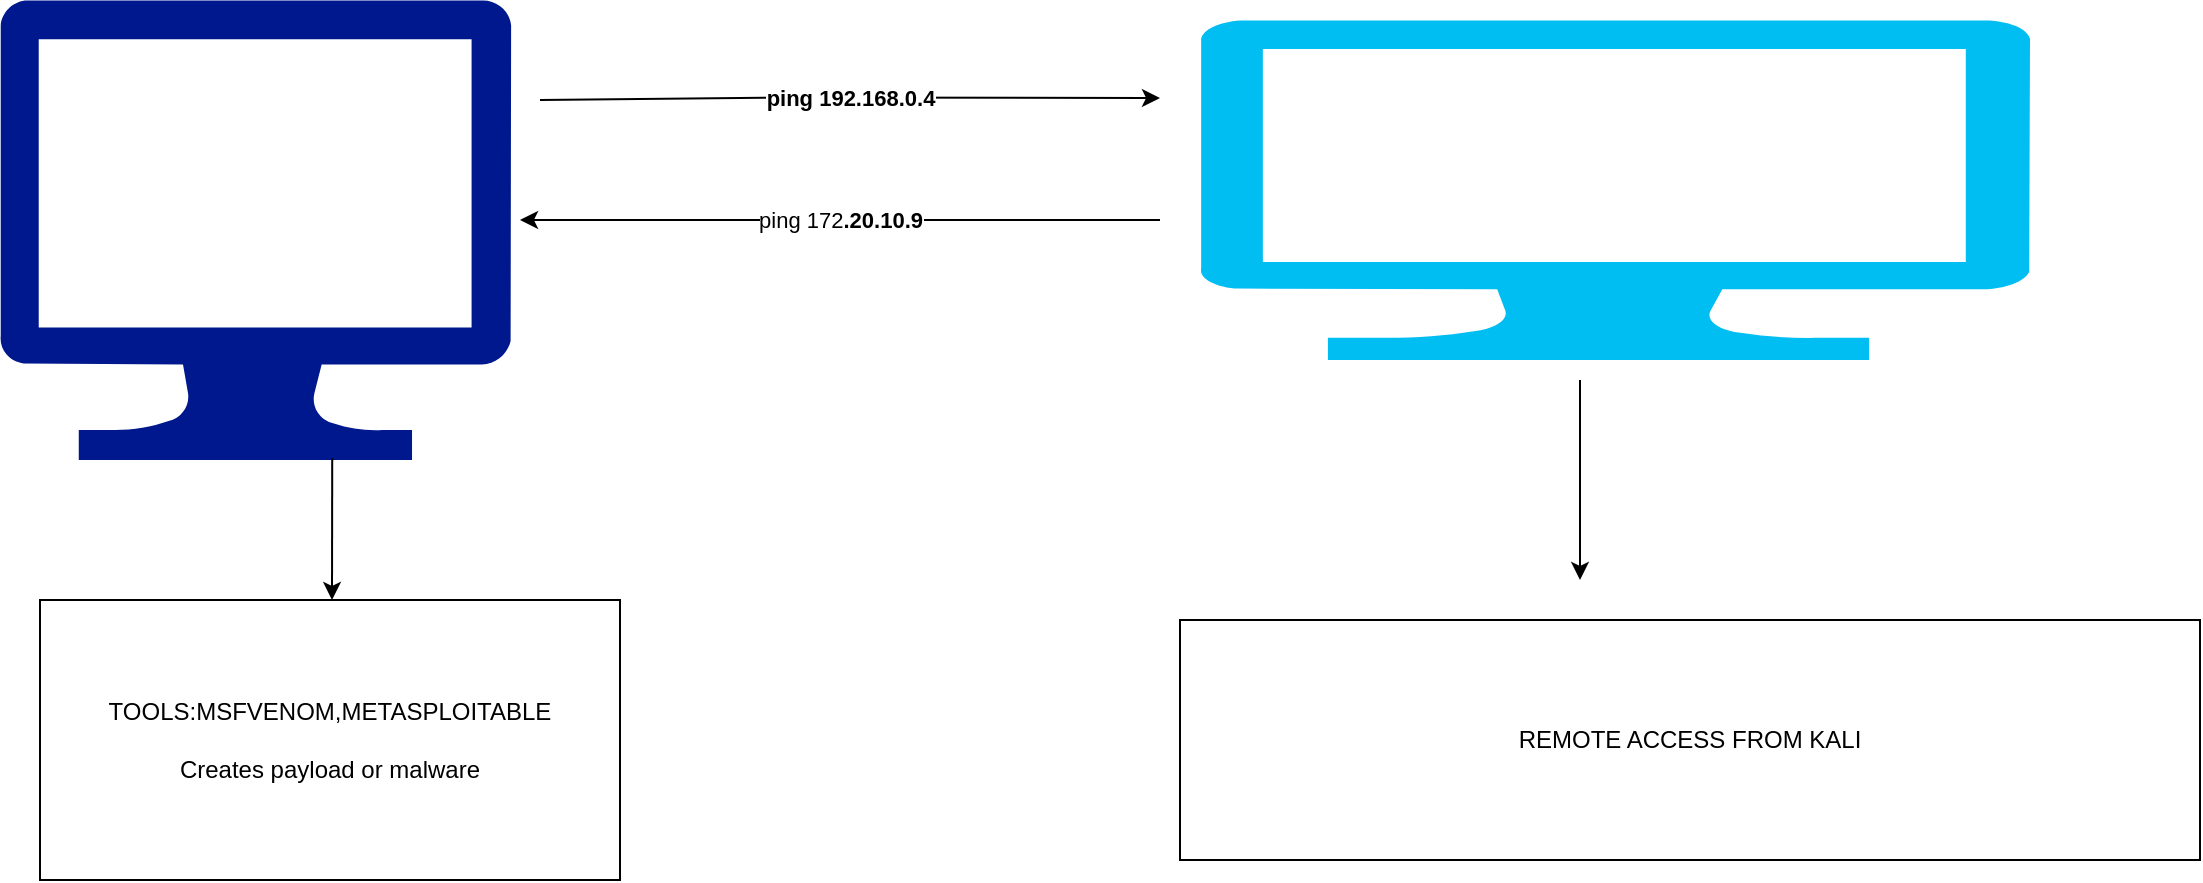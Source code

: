 <mxfile version="26.1.1">
  <diagram name="Page-1" id="dppJE0Hn1dgH6Z_DONid">
    <mxGraphModel dx="1434" dy="611" grid="1" gridSize="10" guides="1" tooltips="1" connect="1" arrows="1" fold="1" page="1" pageScale="1" pageWidth="850" pageHeight="1100" math="0" shadow="0">
      <root>
        <mxCell id="0" />
        <mxCell id="1" parent="0" />
        <mxCell id="XUSUvTWy4rqbbIrAUuDv-2" value="" style="verticalLabelPosition=bottom;html=1;verticalAlign=top;align=center;strokeColor=none;fillColor=#00BEF2;shape=mxgraph.azure.computer;pointerEvents=1;" vertex="1" parent="1">
          <mxGeometry x="650" y="60" width="415" height="170" as="geometry" />
        </mxCell>
        <mxCell id="XUSUvTWy4rqbbIrAUuDv-3" value="" style="sketch=0;aspect=fixed;pointerEvents=1;shadow=0;dashed=0;html=1;strokeColor=none;labelPosition=center;verticalLabelPosition=bottom;verticalAlign=top;align=center;fillColor=#00188D;shape=mxgraph.azure.computer" vertex="1" parent="1">
          <mxGeometry x="50" y="50" width="255.56" height="230" as="geometry" />
        </mxCell>
        <mxCell id="XUSUvTWy4rqbbIrAUuDv-6" value="ping 192.168.0.4" style="endArrow=classic;html=1;rounded=0;fontStyle=1" edge="1" parent="1">
          <mxGeometry width="50" height="50" relative="1" as="geometry">
            <mxPoint x="320" y="100" as="sourcePoint" />
            <mxPoint x="630" y="99" as="targetPoint" />
            <Array as="points">
              <mxPoint x="450" y="98.75" />
            </Array>
          </mxGeometry>
        </mxCell>
        <mxCell id="XUSUvTWy4rqbbIrAUuDv-9" value="" style="endArrow=classic;html=1;rounded=0;exitX=0.65;exitY=0.996;exitDx=0;exitDy=0;exitPerimeter=0;" edge="1" parent="1" source="XUSUvTWy4rqbbIrAUuDv-3">
          <mxGeometry width="50" height="50" relative="1" as="geometry">
            <mxPoint x="470" y="350" as="sourcePoint" />
            <mxPoint x="216" y="350" as="targetPoint" />
          </mxGeometry>
        </mxCell>
        <mxCell id="XUSUvTWy4rqbbIrAUuDv-10" value="&lt;div&gt;TOOLS:MSFVENOM,METASPLOITABLE&lt;/div&gt;&lt;div&gt;&lt;br&gt;&lt;/div&gt;&lt;div&gt;Creates payload or malware&lt;br&gt;&lt;/div&gt;" style="rounded=0;whiteSpace=wrap;html=1;" vertex="1" parent="1">
          <mxGeometry x="70" y="350" width="290" height="140" as="geometry" />
        </mxCell>
        <mxCell id="XUSUvTWy4rqbbIrAUuDv-12" value="" style="endArrow=classic;html=1;rounded=0;" edge="1" parent="1">
          <mxGeometry width="50" height="50" relative="1" as="geometry">
            <mxPoint x="840" y="240" as="sourcePoint" />
            <mxPoint x="840" y="340" as="targetPoint" />
          </mxGeometry>
        </mxCell>
        <mxCell id="XUSUvTWy4rqbbIrAUuDv-15" value="REMOTE ACCESS FROM KALI" style="rounded=0;whiteSpace=wrap;html=1;" vertex="1" parent="1">
          <mxGeometry x="640" y="360" width="510" height="120" as="geometry" />
        </mxCell>
        <mxCell id="XUSUvTWy4rqbbIrAUuDv-17" value="ping 172&lt;b&gt;.20.10.9&lt;/b&gt;" style="endArrow=classic;html=1;rounded=0;" edge="1" parent="1">
          <mxGeometry width="50" height="50" relative="1" as="geometry">
            <mxPoint x="630" y="160" as="sourcePoint" />
            <mxPoint x="310" y="160" as="targetPoint" />
          </mxGeometry>
        </mxCell>
      </root>
    </mxGraphModel>
  </diagram>
</mxfile>
